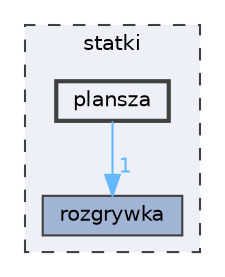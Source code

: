 digraph "/home/grzegorz/Dokumenty/studia/ZAP/Projekt/statki/statki/plansza"
{
 // LATEX_PDF_SIZE
  bgcolor="transparent";
  edge [fontname=Helvetica,fontsize=10,labelfontname=Helvetica,labelfontsize=10];
  node [fontname=Helvetica,fontsize=10,shape=box,height=0.2,width=0.4];
  compound=true
  subgraph clusterdir_1097b10458085dead3104c6a33234b0a {
    graph [ bgcolor="#edf0f7", pencolor="grey25", label="statki", fontname=Helvetica,fontsize=10 style="filled,dashed", URL="dir_1097b10458085dead3104c6a33234b0a.html",tooltip=""]
  dir_8a4c35a02db89477efb5a27b51ed9f41 [label="rozgrywka", fillcolor="#a2b4d6", color="grey25", style="filled", URL="dir_8a4c35a02db89477efb5a27b51ed9f41.html",tooltip=""];
  dir_4e29ba5c23f662b5d0a09f02c252ab53 [label="plansza", fillcolor="#edf0f7", color="grey25", style="filled,bold", URL="dir_4e29ba5c23f662b5d0a09f02c252ab53.html",tooltip=""];
  }
  dir_4e29ba5c23f662b5d0a09f02c252ab53->dir_8a4c35a02db89477efb5a27b51ed9f41 [headlabel="1", labeldistance=1.5 headhref="dir_000002_000004.html" href="dir_000002_000004.html" color="steelblue1" fontcolor="steelblue1"];
}
